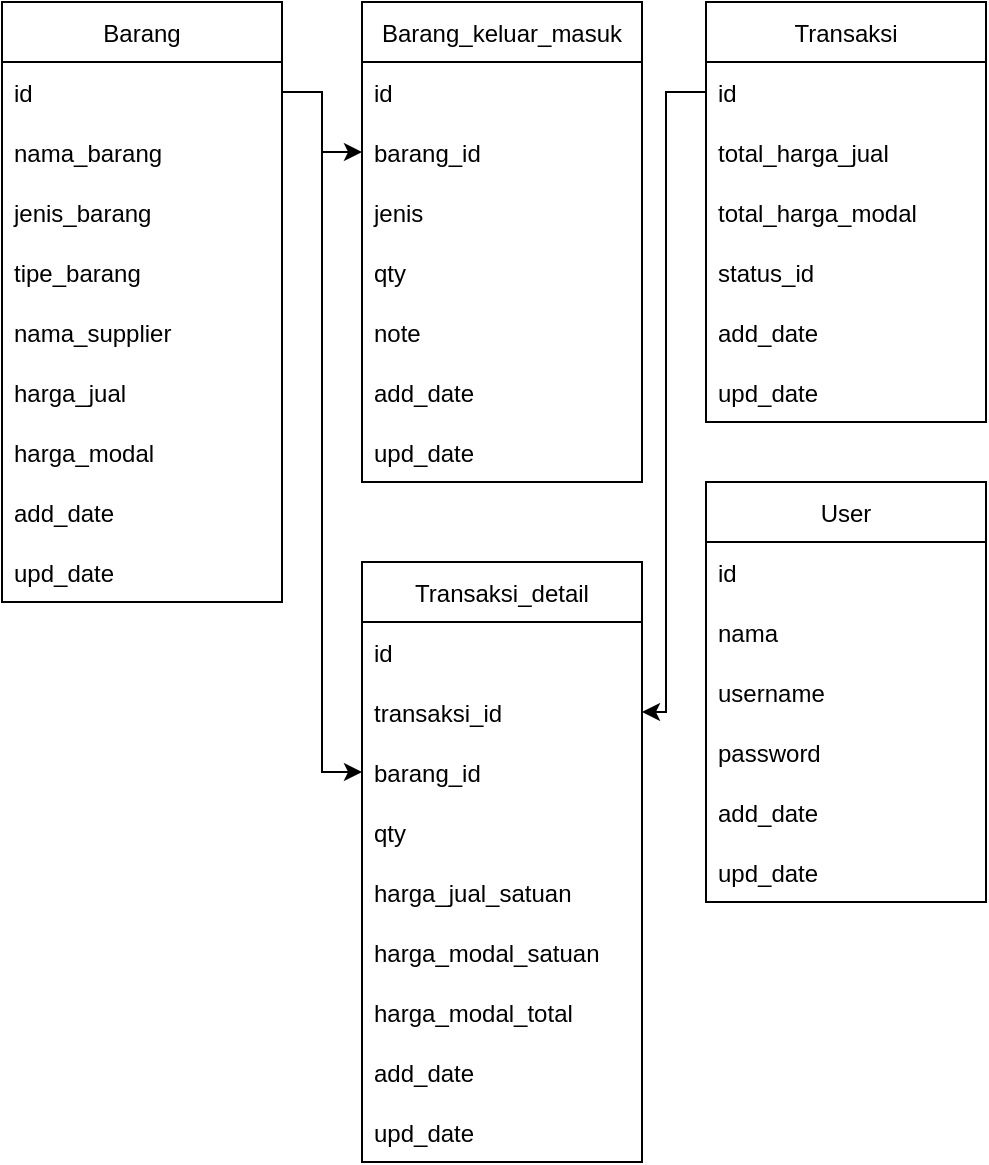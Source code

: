 <mxfile version="19.0.3" type="device"><diagram id="ZahSSj7v4p8T5bzyNYAn" name="Page-1"><mxGraphModel dx="868" dy="393" grid="1" gridSize="10" guides="1" tooltips="1" connect="1" arrows="1" fold="1" page="1" pageScale="1" pageWidth="850" pageHeight="1100" math="0" shadow="0"><root><mxCell id="0"/><mxCell id="1" parent="0"/><mxCell id="A47t5OrWkDK8CTa6z2Nb-1" value="Barang" style="swimlane;fontStyle=0;childLayout=stackLayout;horizontal=1;startSize=30;horizontalStack=0;resizeParent=1;resizeParentMax=0;resizeLast=0;collapsible=1;marginBottom=0;" parent="1" vertex="1"><mxGeometry x="50" y="60" width="140" height="300" as="geometry"/></mxCell><mxCell id="A47t5OrWkDK8CTa6z2Nb-5" value="id" style="text;strokeColor=none;fillColor=none;align=left;verticalAlign=middle;spacingLeft=4;spacingRight=4;overflow=hidden;points=[[0,0.5],[1,0.5]];portConstraint=eastwest;rotatable=0;" parent="A47t5OrWkDK8CTa6z2Nb-1" vertex="1"><mxGeometry y="30" width="140" height="30" as="geometry"/></mxCell><mxCell id="A47t5OrWkDK8CTa6z2Nb-2" value="nama_barang" style="text;strokeColor=none;fillColor=none;align=left;verticalAlign=middle;spacingLeft=4;spacingRight=4;overflow=hidden;points=[[0,0.5],[1,0.5]];portConstraint=eastwest;rotatable=0;" parent="A47t5OrWkDK8CTa6z2Nb-1" vertex="1"><mxGeometry y="60" width="140" height="30" as="geometry"/></mxCell><mxCell id="A47t5OrWkDK8CTa6z2Nb-6" value="jenis_barang" style="text;strokeColor=none;fillColor=none;align=left;verticalAlign=middle;spacingLeft=4;spacingRight=4;overflow=hidden;points=[[0,0.5],[1,0.5]];portConstraint=eastwest;rotatable=0;" parent="A47t5OrWkDK8CTa6z2Nb-1" vertex="1"><mxGeometry y="90" width="140" height="30" as="geometry"/></mxCell><mxCell id="A47t5OrWkDK8CTa6z2Nb-9" value="tipe_barang" style="text;strokeColor=none;fillColor=none;align=left;verticalAlign=middle;spacingLeft=4;spacingRight=4;overflow=hidden;points=[[0,0.5],[1,0.5]];portConstraint=eastwest;rotatable=0;" parent="A47t5OrWkDK8CTa6z2Nb-1" vertex="1"><mxGeometry y="120" width="140" height="30" as="geometry"/></mxCell><mxCell id="A47t5OrWkDK8CTa6z2Nb-15" value="nama_supplier" style="text;strokeColor=none;fillColor=none;align=left;verticalAlign=middle;spacingLeft=4;spacingRight=4;overflow=hidden;points=[[0,0.5],[1,0.5]];portConstraint=eastwest;rotatable=0;" parent="A47t5OrWkDK8CTa6z2Nb-1" vertex="1"><mxGeometry y="150" width="140" height="30" as="geometry"/></mxCell><mxCell id="A47t5OrWkDK8CTa6z2Nb-14" value="harga_jual" style="text;strokeColor=none;fillColor=none;align=left;verticalAlign=middle;spacingLeft=4;spacingRight=4;overflow=hidden;points=[[0,0.5],[1,0.5]];portConstraint=eastwest;rotatable=0;" parent="A47t5OrWkDK8CTa6z2Nb-1" vertex="1"><mxGeometry y="180" width="140" height="30" as="geometry"/></mxCell><mxCell id="A47t5OrWkDK8CTa6z2Nb-8" value="harga_modal" style="text;strokeColor=none;fillColor=none;align=left;verticalAlign=middle;spacingLeft=4;spacingRight=4;overflow=hidden;points=[[0,0.5],[1,0.5]];portConstraint=eastwest;rotatable=0;" parent="A47t5OrWkDK8CTa6z2Nb-1" vertex="1"><mxGeometry y="210" width="140" height="30" as="geometry"/></mxCell><mxCell id="A47t5OrWkDK8CTa6z2Nb-3" value="add_date" style="text;strokeColor=none;fillColor=none;align=left;verticalAlign=middle;spacingLeft=4;spacingRight=4;overflow=hidden;points=[[0,0.5],[1,0.5]];portConstraint=eastwest;rotatable=0;" parent="A47t5OrWkDK8CTa6z2Nb-1" vertex="1"><mxGeometry y="240" width="140" height="30" as="geometry"/></mxCell><mxCell id="A47t5OrWkDK8CTa6z2Nb-4" value="upd_date" style="text;strokeColor=none;fillColor=none;align=left;verticalAlign=middle;spacingLeft=4;spacingRight=4;overflow=hidden;points=[[0,0.5],[1,0.5]];portConstraint=eastwest;rotatable=0;" parent="A47t5OrWkDK8CTa6z2Nb-1" vertex="1"><mxGeometry y="270" width="140" height="30" as="geometry"/></mxCell><mxCell id="A47t5OrWkDK8CTa6z2Nb-16" value="Barang_keluar_masuk" style="swimlane;fontStyle=0;childLayout=stackLayout;horizontal=1;startSize=30;horizontalStack=0;resizeParent=1;resizeParentMax=0;resizeLast=0;collapsible=1;marginBottom=0;" parent="1" vertex="1"><mxGeometry x="230" y="60" width="140" height="240" as="geometry"/></mxCell><mxCell id="A47t5OrWkDK8CTa6z2Nb-17" value="id" style="text;strokeColor=none;fillColor=none;align=left;verticalAlign=middle;spacingLeft=4;spacingRight=4;overflow=hidden;points=[[0,0.5],[1,0.5]];portConstraint=eastwest;rotatable=0;" parent="A47t5OrWkDK8CTa6z2Nb-16" vertex="1"><mxGeometry y="30" width="140" height="30" as="geometry"/></mxCell><mxCell id="A47t5OrWkDK8CTa6z2Nb-18" value="barang_id" style="text;strokeColor=none;fillColor=none;align=left;verticalAlign=middle;spacingLeft=4;spacingRight=4;overflow=hidden;points=[[0,0.5],[1,0.5]];portConstraint=eastwest;rotatable=0;" parent="A47t5OrWkDK8CTa6z2Nb-16" vertex="1"><mxGeometry y="60" width="140" height="30" as="geometry"/></mxCell><mxCell id="A47t5OrWkDK8CTa6z2Nb-19" value="jenis" style="text;strokeColor=none;fillColor=none;align=left;verticalAlign=middle;spacingLeft=4;spacingRight=4;overflow=hidden;points=[[0,0.5],[1,0.5]];portConstraint=eastwest;rotatable=0;" parent="A47t5OrWkDK8CTa6z2Nb-16" vertex="1"><mxGeometry y="90" width="140" height="30" as="geometry"/></mxCell><mxCell id="A47t5OrWkDK8CTa6z2Nb-20" value="qty" style="text;strokeColor=none;fillColor=none;align=left;verticalAlign=middle;spacingLeft=4;spacingRight=4;overflow=hidden;points=[[0,0.5],[1,0.5]];portConstraint=eastwest;rotatable=0;" parent="A47t5OrWkDK8CTa6z2Nb-16" vertex="1"><mxGeometry y="120" width="140" height="30" as="geometry"/></mxCell><mxCell id="0HLXSkPuHee5u81Wi1AA-1" value="note" style="text;strokeColor=none;fillColor=none;align=left;verticalAlign=middle;spacingLeft=4;spacingRight=4;overflow=hidden;points=[[0,0.5],[1,0.5]];portConstraint=eastwest;rotatable=0;" vertex="1" parent="A47t5OrWkDK8CTa6z2Nb-16"><mxGeometry y="150" width="140" height="30" as="geometry"/></mxCell><mxCell id="A47t5OrWkDK8CTa6z2Nb-26" value="add_date" style="text;strokeColor=none;fillColor=none;align=left;verticalAlign=middle;spacingLeft=4;spacingRight=4;overflow=hidden;points=[[0,0.5],[1,0.5]];portConstraint=eastwest;rotatable=0;" parent="A47t5OrWkDK8CTa6z2Nb-16" vertex="1"><mxGeometry y="180" width="140" height="30" as="geometry"/></mxCell><mxCell id="A47t5OrWkDK8CTa6z2Nb-27" value="upd_date" style="text;strokeColor=none;fillColor=none;align=left;verticalAlign=middle;spacingLeft=4;spacingRight=4;overflow=hidden;points=[[0,0.5],[1,0.5]];portConstraint=eastwest;rotatable=0;" parent="A47t5OrWkDK8CTa6z2Nb-16" vertex="1"><mxGeometry y="210" width="140" height="30" as="geometry"/></mxCell><mxCell id="A47t5OrWkDK8CTa6z2Nb-28" value="Transaksi" style="swimlane;fontStyle=0;childLayout=stackLayout;horizontal=1;startSize=30;horizontalStack=0;resizeParent=1;resizeParentMax=0;resizeLast=0;collapsible=1;marginBottom=0;" parent="1" vertex="1"><mxGeometry x="402" y="60" width="140" height="210" as="geometry"/></mxCell><mxCell id="A47t5OrWkDK8CTa6z2Nb-29" value="id" style="text;strokeColor=none;fillColor=none;align=left;verticalAlign=middle;spacingLeft=4;spacingRight=4;overflow=hidden;points=[[0,0.5],[1,0.5]];portConstraint=eastwest;rotatable=0;" parent="A47t5OrWkDK8CTa6z2Nb-28" vertex="1"><mxGeometry y="30" width="140" height="30" as="geometry"/></mxCell><mxCell id="A47t5OrWkDK8CTa6z2Nb-32" value="total_harga_jual" style="text;strokeColor=none;fillColor=none;align=left;verticalAlign=middle;spacingLeft=4;spacingRight=4;overflow=hidden;points=[[0,0.5],[1,0.5]];portConstraint=eastwest;rotatable=0;" parent="A47t5OrWkDK8CTa6z2Nb-28" vertex="1"><mxGeometry y="60" width="140" height="30" as="geometry"/></mxCell><mxCell id="A47t5OrWkDK8CTa6z2Nb-33" value="total_harga_modal" style="text;strokeColor=none;fillColor=none;align=left;verticalAlign=middle;spacingLeft=4;spacingRight=4;overflow=hidden;points=[[0,0.5],[1,0.5]];portConstraint=eastwest;rotatable=0;" parent="A47t5OrWkDK8CTa6z2Nb-28" vertex="1"><mxGeometry y="90" width="140" height="30" as="geometry"/></mxCell><mxCell id="0HLXSkPuHee5u81Wi1AA-2" value="status_id" style="text;strokeColor=none;fillColor=none;align=left;verticalAlign=middle;spacingLeft=4;spacingRight=4;overflow=hidden;points=[[0,0.5],[1,0.5]];portConstraint=eastwest;rotatable=0;" vertex="1" parent="A47t5OrWkDK8CTa6z2Nb-28"><mxGeometry y="120" width="140" height="30" as="geometry"/></mxCell><mxCell id="A47t5OrWkDK8CTa6z2Nb-38" value="add_date" style="text;strokeColor=none;fillColor=none;align=left;verticalAlign=middle;spacingLeft=4;spacingRight=4;overflow=hidden;points=[[0,0.5],[1,0.5]];portConstraint=eastwest;rotatable=0;" parent="A47t5OrWkDK8CTa6z2Nb-28" vertex="1"><mxGeometry y="150" width="140" height="30" as="geometry"/></mxCell><mxCell id="A47t5OrWkDK8CTa6z2Nb-39" value="upd_date" style="text;strokeColor=none;fillColor=none;align=left;verticalAlign=middle;spacingLeft=4;spacingRight=4;overflow=hidden;points=[[0,0.5],[1,0.5]];portConstraint=eastwest;rotatable=0;" parent="A47t5OrWkDK8CTa6z2Nb-28" vertex="1"><mxGeometry y="180" width="140" height="30" as="geometry"/></mxCell><mxCell id="A47t5OrWkDK8CTa6z2Nb-40" style="edgeStyle=orthogonalEdgeStyle;rounded=0;orthogonalLoop=1;jettySize=auto;html=1;entryX=0;entryY=0.5;entryDx=0;entryDy=0;" parent="1" source="A47t5OrWkDK8CTa6z2Nb-5" target="A47t5OrWkDK8CTa6z2Nb-18" edge="1"><mxGeometry relative="1" as="geometry"/></mxCell><mxCell id="A47t5OrWkDK8CTa6z2Nb-41" value="Transaksi_detail" style="swimlane;fontStyle=0;childLayout=stackLayout;horizontal=1;startSize=30;horizontalStack=0;resizeParent=1;resizeParentMax=0;resizeLast=0;collapsible=1;marginBottom=0;" parent="1" vertex="1"><mxGeometry x="230" y="340" width="140" height="300" as="geometry"/></mxCell><mxCell id="A47t5OrWkDK8CTa6z2Nb-42" value="id" style="text;strokeColor=none;fillColor=none;align=left;verticalAlign=middle;spacingLeft=4;spacingRight=4;overflow=hidden;points=[[0,0.5],[1,0.5]];portConstraint=eastwest;rotatable=0;" parent="A47t5OrWkDK8CTa6z2Nb-41" vertex="1"><mxGeometry y="30" width="140" height="30" as="geometry"/></mxCell><mxCell id="0HLXSkPuHee5u81Wi1AA-3" value="transaksi_id" style="text;strokeColor=none;fillColor=none;align=left;verticalAlign=middle;spacingLeft=4;spacingRight=4;overflow=hidden;points=[[0,0.5],[1,0.5]];portConstraint=eastwest;rotatable=0;" vertex="1" parent="A47t5OrWkDK8CTa6z2Nb-41"><mxGeometry y="60" width="140" height="30" as="geometry"/></mxCell><mxCell id="A47t5OrWkDK8CTa6z2Nb-43" value="barang_id" style="text;strokeColor=none;fillColor=none;align=left;verticalAlign=middle;spacingLeft=4;spacingRight=4;overflow=hidden;points=[[0,0.5],[1,0.5]];portConstraint=eastwest;rotatable=0;" parent="A47t5OrWkDK8CTa6z2Nb-41" vertex="1"><mxGeometry y="90" width="140" height="30" as="geometry"/></mxCell><mxCell id="A47t5OrWkDK8CTa6z2Nb-44" value="qty" style="text;strokeColor=none;fillColor=none;align=left;verticalAlign=middle;spacingLeft=4;spacingRight=4;overflow=hidden;points=[[0,0.5],[1,0.5]];portConstraint=eastwest;rotatable=0;" parent="A47t5OrWkDK8CTa6z2Nb-41" vertex="1"><mxGeometry y="120" width="140" height="30" as="geometry"/></mxCell><mxCell id="A47t5OrWkDK8CTa6z2Nb-45" value="harga_jual_satuan" style="text;strokeColor=none;fillColor=none;align=left;verticalAlign=middle;spacingLeft=4;spacingRight=4;overflow=hidden;points=[[0,0.5],[1,0.5]];portConstraint=eastwest;rotatable=0;" parent="A47t5OrWkDK8CTa6z2Nb-41" vertex="1"><mxGeometry y="150" width="140" height="30" as="geometry"/></mxCell><mxCell id="A47t5OrWkDK8CTa6z2Nb-46" value="harga_modal_satuan" style="text;strokeColor=none;fillColor=none;align=left;verticalAlign=middle;spacingLeft=4;spacingRight=4;overflow=hidden;points=[[0,0.5],[1,0.5]];portConstraint=eastwest;rotatable=0;" parent="A47t5OrWkDK8CTa6z2Nb-41" vertex="1"><mxGeometry y="180" width="140" height="30" as="geometry"/></mxCell><mxCell id="A47t5OrWkDK8CTa6z2Nb-52" value="harga_modal_total" style="text;strokeColor=none;fillColor=none;align=left;verticalAlign=middle;spacingLeft=4;spacingRight=4;overflow=hidden;points=[[0,0.5],[1,0.5]];portConstraint=eastwest;rotatable=0;" parent="A47t5OrWkDK8CTa6z2Nb-41" vertex="1"><mxGeometry y="210" width="140" height="30" as="geometry"/></mxCell><mxCell id="A47t5OrWkDK8CTa6z2Nb-47" value="add_date" style="text;strokeColor=none;fillColor=none;align=left;verticalAlign=middle;spacingLeft=4;spacingRight=4;overflow=hidden;points=[[0,0.5],[1,0.5]];portConstraint=eastwest;rotatable=0;" parent="A47t5OrWkDK8CTa6z2Nb-41" vertex="1"><mxGeometry y="240" width="140" height="30" as="geometry"/></mxCell><mxCell id="A47t5OrWkDK8CTa6z2Nb-48" value="upd_date" style="text;strokeColor=none;fillColor=none;align=left;verticalAlign=middle;spacingLeft=4;spacingRight=4;overflow=hidden;points=[[0,0.5],[1,0.5]];portConstraint=eastwest;rotatable=0;" parent="A47t5OrWkDK8CTa6z2Nb-41" vertex="1"><mxGeometry y="270" width="140" height="30" as="geometry"/></mxCell><mxCell id="A47t5OrWkDK8CTa6z2Nb-49" style="edgeStyle=orthogonalEdgeStyle;rounded=0;orthogonalLoop=1;jettySize=auto;html=1;entryX=0;entryY=0.5;entryDx=0;entryDy=0;" parent="1" source="A47t5OrWkDK8CTa6z2Nb-5" target="A47t5OrWkDK8CTa6z2Nb-43" edge="1"><mxGeometry relative="1" as="geometry"/></mxCell><mxCell id="A47t5OrWkDK8CTa6z2Nb-53" value="User" style="swimlane;fontStyle=0;childLayout=stackLayout;horizontal=1;startSize=30;horizontalStack=0;resizeParent=1;resizeParentMax=0;resizeLast=0;collapsible=1;marginBottom=0;" parent="1" vertex="1"><mxGeometry x="402" y="300" width="140" height="210" as="geometry"/></mxCell><mxCell id="A47t5OrWkDK8CTa6z2Nb-54" value="id" style="text;strokeColor=none;fillColor=none;align=left;verticalAlign=middle;spacingLeft=4;spacingRight=4;overflow=hidden;points=[[0,0.5],[1,0.5]];portConstraint=eastwest;rotatable=0;" parent="A47t5OrWkDK8CTa6z2Nb-53" vertex="1"><mxGeometry y="30" width="140" height="30" as="geometry"/></mxCell><mxCell id="A47t5OrWkDK8CTa6z2Nb-55" value="nama" style="text;strokeColor=none;fillColor=none;align=left;verticalAlign=middle;spacingLeft=4;spacingRight=4;overflow=hidden;points=[[0,0.5],[1,0.5]];portConstraint=eastwest;rotatable=0;" parent="A47t5OrWkDK8CTa6z2Nb-53" vertex="1"><mxGeometry y="60" width="140" height="30" as="geometry"/></mxCell><mxCell id="A47t5OrWkDK8CTa6z2Nb-56" value="username" style="text;strokeColor=none;fillColor=none;align=left;verticalAlign=middle;spacingLeft=4;spacingRight=4;overflow=hidden;points=[[0,0.5],[1,0.5]];portConstraint=eastwest;rotatable=0;" parent="A47t5OrWkDK8CTa6z2Nb-53" vertex="1"><mxGeometry y="90" width="140" height="30" as="geometry"/></mxCell><mxCell id="A47t5OrWkDK8CTa6z2Nb-57" value="password" style="text;strokeColor=none;fillColor=none;align=left;verticalAlign=middle;spacingLeft=4;spacingRight=4;overflow=hidden;points=[[0,0.5],[1,0.5]];portConstraint=eastwest;rotatable=0;" parent="A47t5OrWkDK8CTa6z2Nb-53" vertex="1"><mxGeometry y="120" width="140" height="30" as="geometry"/></mxCell><mxCell id="A47t5OrWkDK8CTa6z2Nb-58" value="add_date" style="text;strokeColor=none;fillColor=none;align=left;verticalAlign=middle;spacingLeft=4;spacingRight=4;overflow=hidden;points=[[0,0.5],[1,0.5]];portConstraint=eastwest;rotatable=0;" parent="A47t5OrWkDK8CTa6z2Nb-53" vertex="1"><mxGeometry y="150" width="140" height="30" as="geometry"/></mxCell><mxCell id="A47t5OrWkDK8CTa6z2Nb-59" value="upd_date" style="text;strokeColor=none;fillColor=none;align=left;verticalAlign=middle;spacingLeft=4;spacingRight=4;overflow=hidden;points=[[0,0.5],[1,0.5]];portConstraint=eastwest;rotatable=0;" parent="A47t5OrWkDK8CTa6z2Nb-53" vertex="1"><mxGeometry y="180" width="140" height="30" as="geometry"/></mxCell><mxCell id="0HLXSkPuHee5u81Wi1AA-5" style="edgeStyle=orthogonalEdgeStyle;rounded=0;orthogonalLoop=1;jettySize=auto;html=1;" edge="1" parent="1" source="A47t5OrWkDK8CTa6z2Nb-29" target="0HLXSkPuHee5u81Wi1AA-3"><mxGeometry relative="1" as="geometry"><Array as="points"><mxPoint x="382" y="105"/><mxPoint x="382" y="415"/></Array></mxGeometry></mxCell></root></mxGraphModel></diagram></mxfile>